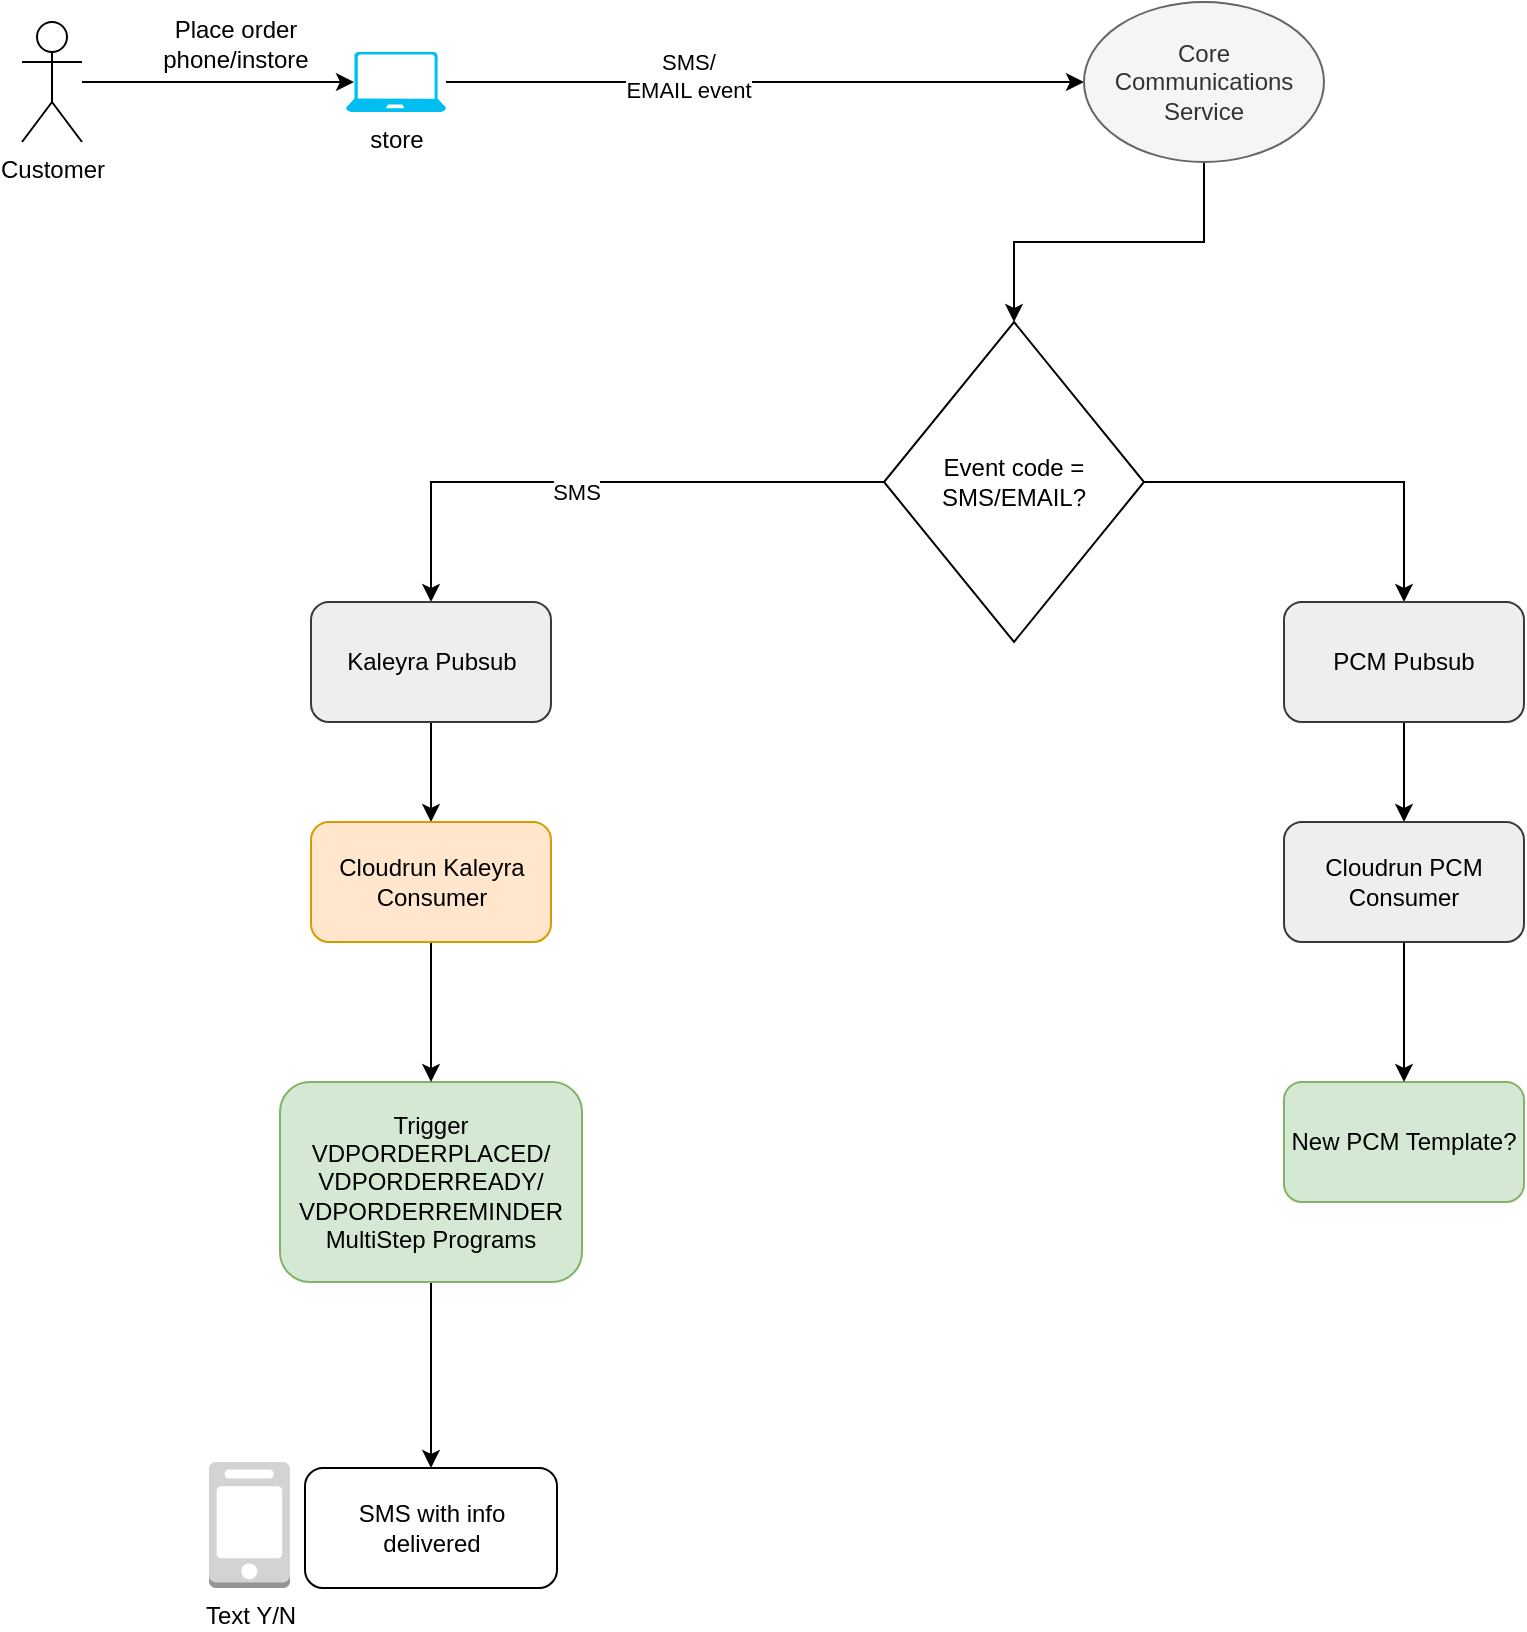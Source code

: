 <mxfile version="22.1.5" type="github">
  <diagram name="Page-1" id="bPTVf-BsiwisX3_Dfg2u">
    <mxGraphModel dx="1434" dy="758" grid="1" gridSize="10" guides="1" tooltips="1" connect="1" arrows="1" fold="1" page="1" pageScale="1" pageWidth="850" pageHeight="1100" math="0" shadow="0">
      <root>
        <mxCell id="0" />
        <mxCell id="1" parent="0" />
        <mxCell id="ZKfquur338v5OgfnKdS0-27" value="Customer" style="shape=umlActor;verticalLabelPosition=bottom;verticalAlign=top;html=1;outlineConnect=0;" parent="1" vertex="1">
          <mxGeometry x="39" y="70" width="30" height="60" as="geometry" />
        </mxCell>
        <mxCell id="_wjY70dRSVohhfQBxTAl-1" style="edgeStyle=orthogonalEdgeStyle;rounded=0;orthogonalLoop=1;jettySize=auto;html=1;" edge="1" parent="1" source="ZKfquur338v5OgfnKdS0-29" target="dGZ3Kz2iyMmezDVCTP1Q-8">
          <mxGeometry relative="1" as="geometry" />
        </mxCell>
        <mxCell id="_wjY70dRSVohhfQBxTAl-2" value="SMS/&lt;br&gt;EMAIL event" style="edgeLabel;html=1;align=center;verticalAlign=middle;resizable=0;points=[];" vertex="1" connectable="0" parent="_wjY70dRSVohhfQBxTAl-1">
          <mxGeometry x="-0.246" y="3" relative="1" as="geometry">
            <mxPoint as="offset" />
          </mxGeometry>
        </mxCell>
        <mxCell id="ZKfquur338v5OgfnKdS0-29" value="store" style="verticalLabelPosition=bottom;html=1;verticalAlign=top;align=center;strokeColor=none;fillColor=#00BEF2;shape=mxgraph.azure.laptop;pointerEvents=1;" parent="1" vertex="1">
          <mxGeometry x="201" y="85" width="50" height="30" as="geometry" />
        </mxCell>
        <mxCell id="dGZ3Kz2iyMmezDVCTP1Q-4" style="edgeStyle=orthogonalEdgeStyle;rounded=0;orthogonalLoop=1;jettySize=auto;html=1;entryX=0.08;entryY=0.5;entryDx=0;entryDy=0;entryPerimeter=0;" parent="1" source="ZKfquur338v5OgfnKdS0-27" target="ZKfquur338v5OgfnKdS0-29" edge="1">
          <mxGeometry relative="1" as="geometry" />
        </mxCell>
        <mxCell id="dGZ3Kz2iyMmezDVCTP1Q-6" value="Place order phone/instore" style="text;html=1;strokeColor=none;fillColor=none;align=center;verticalAlign=middle;whiteSpace=wrap;rounded=0;" parent="1" vertex="1">
          <mxGeometry x="91" y="66" width="110" height="30" as="geometry" />
        </mxCell>
        <mxCell id="_wjY70dRSVohhfQBxTAl-3" style="edgeStyle=orthogonalEdgeStyle;rounded=0;orthogonalLoop=1;jettySize=auto;html=1;" edge="1" parent="1" source="dGZ3Kz2iyMmezDVCTP1Q-8" target="dGZ3Kz2iyMmezDVCTP1Q-18">
          <mxGeometry relative="1" as="geometry" />
        </mxCell>
        <mxCell id="dGZ3Kz2iyMmezDVCTP1Q-8" value="Core Communications Service" style="ellipse;whiteSpace=wrap;html=1;fillColor=#f5f5f5;fontColor=#333333;strokeColor=#666666;" parent="1" vertex="1">
          <mxGeometry x="570" y="60" width="120" height="80" as="geometry" />
        </mxCell>
        <mxCell id="_wjY70dRSVohhfQBxTAl-4" style="edgeStyle=orthogonalEdgeStyle;rounded=0;orthogonalLoop=1;jettySize=auto;html=1;entryX=0.5;entryY=0;entryDx=0;entryDy=0;" edge="1" parent="1" source="dGZ3Kz2iyMmezDVCTP1Q-18" target="_wjY70dRSVohhfQBxTAl-5">
          <mxGeometry relative="1" as="geometry">
            <mxPoint x="230" y="300" as="targetPoint" />
          </mxGeometry>
        </mxCell>
        <mxCell id="_wjY70dRSVohhfQBxTAl-11" value="SMS" style="edgeLabel;html=1;align=center;verticalAlign=middle;resizable=0;points=[];" vertex="1" connectable="0" parent="_wjY70dRSVohhfQBxTAl-4">
          <mxGeometry x="0.075" y="5" relative="1" as="geometry">
            <mxPoint as="offset" />
          </mxGeometry>
        </mxCell>
        <mxCell id="_wjY70dRSVohhfQBxTAl-12" style="edgeStyle=orthogonalEdgeStyle;rounded=0;orthogonalLoop=1;jettySize=auto;html=1;entryX=0.5;entryY=0;entryDx=0;entryDy=0;" edge="1" parent="1" source="dGZ3Kz2iyMmezDVCTP1Q-18" target="_wjY70dRSVohhfQBxTAl-10">
          <mxGeometry relative="1" as="geometry" />
        </mxCell>
        <mxCell id="dGZ3Kz2iyMmezDVCTP1Q-18" value="Event code = SMS/EMAIL?" style="rhombus;whiteSpace=wrap;html=1;" parent="1" vertex="1">
          <mxGeometry x="470" y="220" width="130" height="160" as="geometry" />
        </mxCell>
        <mxCell id="dGZ3Kz2iyMmezDVCTP1Q-26" value="New PCM Template?" style="rounded=1;whiteSpace=wrap;html=1;fillColor=#d5e8d4;strokeColor=#82b366;" parent="1" vertex="1">
          <mxGeometry x="670" y="600" width="120" height="60" as="geometry" />
        </mxCell>
        <mxCell id="_wjY70dRSVohhfQBxTAl-9" style="edgeStyle=orthogonalEdgeStyle;rounded=0;orthogonalLoop=1;jettySize=auto;html=1;" edge="1" parent="1" source="dGZ3Kz2iyMmezDVCTP1Q-66" target="dGZ3Kz2iyMmezDVCTP1Q-70">
          <mxGeometry relative="1" as="geometry" />
        </mxCell>
        <mxCell id="dGZ3Kz2iyMmezDVCTP1Q-66" value="Trigger VDPORDERPLACED/&lt;br&gt;VDPORDERREADY/&lt;br&gt;VDPORDERREMINDER&lt;br&gt;MultiStep Programs" style="rounded=1;whiteSpace=wrap;html=1;fillColor=#d5e8d4;strokeColor=#82b366;" parent="1" vertex="1">
          <mxGeometry x="168" y="600" width="151" height="100" as="geometry" />
        </mxCell>
        <mxCell id="dGZ3Kz2iyMmezDVCTP1Q-71" value="" style="group" parent="1" vertex="1" connectable="0">
          <mxGeometry x="132.5" y="790" width="174" height="63" as="geometry" />
        </mxCell>
        <mxCell id="dGZ3Kz2iyMmezDVCTP1Q-69" value="Text Y/N" style="outlineConnect=0;dashed=0;verticalLabelPosition=bottom;verticalAlign=top;align=center;html=1;shape=mxgraph.aws3.mobile_client;fillColor=#D2D3D3;gradientColor=none;" parent="dGZ3Kz2iyMmezDVCTP1Q-71" vertex="1">
          <mxGeometry width="40.5" height="63" as="geometry" />
        </mxCell>
        <mxCell id="dGZ3Kz2iyMmezDVCTP1Q-70" value="SMS with info delivered" style="rounded=1;whiteSpace=wrap;html=1;" parent="dGZ3Kz2iyMmezDVCTP1Q-71" vertex="1">
          <mxGeometry x="48" y="3" width="126" height="60" as="geometry" />
        </mxCell>
        <mxCell id="_wjY70dRSVohhfQBxTAl-7" style="edgeStyle=orthogonalEdgeStyle;rounded=0;orthogonalLoop=1;jettySize=auto;html=1;entryX=0.5;entryY=0;entryDx=0;entryDy=0;" edge="1" parent="1" source="_wjY70dRSVohhfQBxTAl-5" target="_wjY70dRSVohhfQBxTAl-6">
          <mxGeometry relative="1" as="geometry" />
        </mxCell>
        <mxCell id="_wjY70dRSVohhfQBxTAl-5" value="Kaleyra Pubsub" style="rounded=1;whiteSpace=wrap;html=1;fillColor=#eeeeee;strokeColor=#36393d;" vertex="1" parent="1">
          <mxGeometry x="183.5" y="360" width="120" height="60" as="geometry" />
        </mxCell>
        <mxCell id="_wjY70dRSVohhfQBxTAl-8" style="edgeStyle=orthogonalEdgeStyle;rounded=0;orthogonalLoop=1;jettySize=auto;html=1;" edge="1" parent="1" source="_wjY70dRSVohhfQBxTAl-6" target="dGZ3Kz2iyMmezDVCTP1Q-66">
          <mxGeometry relative="1" as="geometry" />
        </mxCell>
        <mxCell id="_wjY70dRSVohhfQBxTAl-6" value="Cloudrun Kaleyra Consumer" style="rounded=1;whiteSpace=wrap;html=1;fillColor=#ffe6cc;strokeColor=#d79b00;" vertex="1" parent="1">
          <mxGeometry x="183.5" y="470" width="120" height="60" as="geometry" />
        </mxCell>
        <mxCell id="_wjY70dRSVohhfQBxTAl-14" style="edgeStyle=orthogonalEdgeStyle;rounded=0;orthogonalLoop=1;jettySize=auto;html=1;" edge="1" parent="1" source="_wjY70dRSVohhfQBxTAl-10" target="_wjY70dRSVohhfQBxTAl-13">
          <mxGeometry relative="1" as="geometry" />
        </mxCell>
        <mxCell id="_wjY70dRSVohhfQBxTAl-10" value="PCM Pubsub" style="rounded=1;whiteSpace=wrap;html=1;fillColor=#eeeeee;strokeColor=#36393d;" vertex="1" parent="1">
          <mxGeometry x="670" y="360" width="120" height="60" as="geometry" />
        </mxCell>
        <mxCell id="_wjY70dRSVohhfQBxTAl-15" style="edgeStyle=orthogonalEdgeStyle;rounded=0;orthogonalLoop=1;jettySize=auto;html=1;" edge="1" parent="1" source="_wjY70dRSVohhfQBxTAl-13" target="dGZ3Kz2iyMmezDVCTP1Q-26">
          <mxGeometry relative="1" as="geometry" />
        </mxCell>
        <mxCell id="_wjY70dRSVohhfQBxTAl-13" value="Cloudrun PCM Consumer" style="rounded=1;whiteSpace=wrap;html=1;fillColor=#eeeeee;strokeColor=#36393d;" vertex="1" parent="1">
          <mxGeometry x="670" y="470" width="120" height="60" as="geometry" />
        </mxCell>
      </root>
    </mxGraphModel>
  </diagram>
</mxfile>
